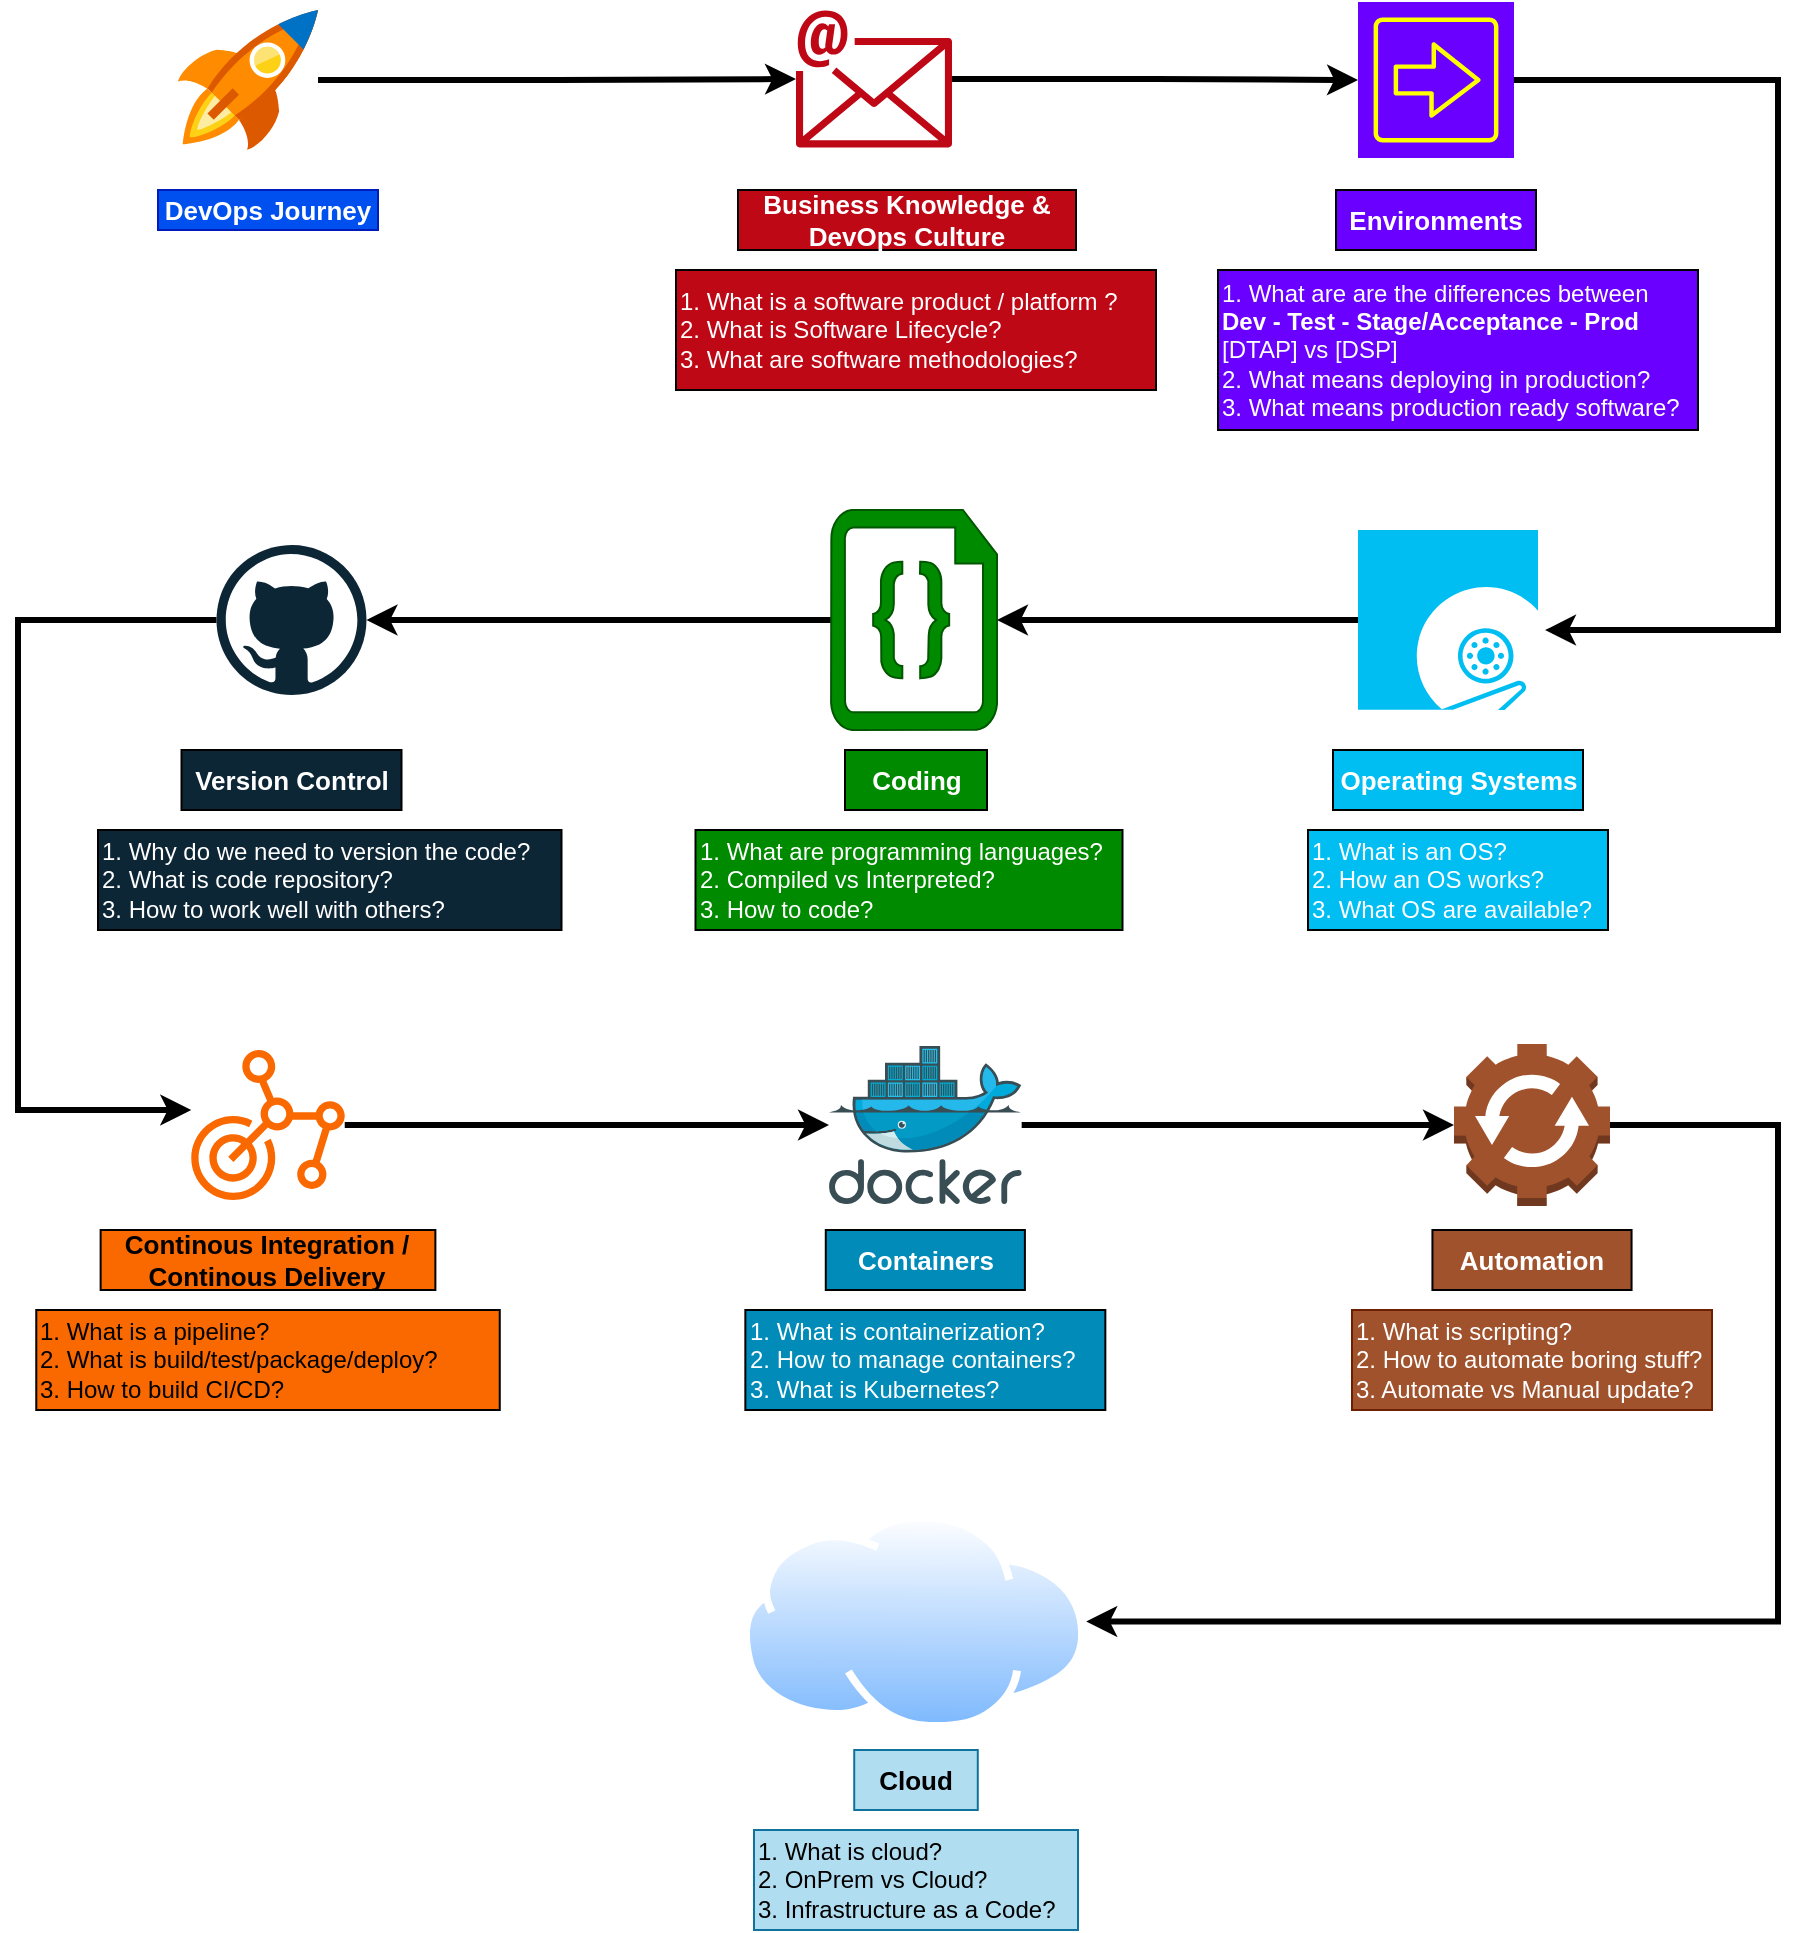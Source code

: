<mxfile version="21.6.5" type="device">
  <diagram name="Page-1" id="7a6c530e-6e37-e111-ec74-82921da8cc10">
    <mxGraphModel dx="1728" dy="997" grid="1" gridSize="10" guides="1" tooltips="1" connect="1" arrows="1" fold="1" page="1" pageScale="1.5" pageWidth="1169" pageHeight="826" background="none" math="0" shadow="0">
      <root>
        <mxCell id="0" style=";html=1;" />
        <mxCell id="1" style=";html=1;" parent="0" />
        <mxCell id="Mm9druKYH4LjsCTrNjfw-6" style="edgeStyle=orthogonalEdgeStyle;rounded=0;orthogonalLoop=1;jettySize=auto;html=1;strokeWidth=3;" edge="1" parent="1" source="Mm9druKYH4LjsCTrNjfw-1" target="Mm9druKYH4LjsCTrNjfw-4">
          <mxGeometry relative="1" as="geometry" />
        </mxCell>
        <mxCell id="Mm9druKYH4LjsCTrNjfw-1" value="" style="image;sketch=0;aspect=fixed;html=1;points=[];align=center;fontSize=12;image=img/lib/mscae/Quick_Start_Center.svg;" vertex="1" parent="1">
          <mxGeometry x="200" y="100" width="70" height="70" as="geometry" />
        </mxCell>
        <mxCell id="Mm9druKYH4LjsCTrNjfw-2" value="&lt;b&gt;&lt;font style=&quot;font-size: 13px;&quot;&gt;Business Knowledge &amp;amp; DevOps Culture&lt;/font&gt;&lt;/b&gt;" style="text;html=1;strokeColor=#000000;fillColor=#BF0816;align=center;verticalAlign=middle;whiteSpace=wrap;rounded=0;fontColor=#ffffff;" vertex="1" parent="1">
          <mxGeometry x="480" y="190" width="169" height="30" as="geometry" />
        </mxCell>
        <mxCell id="Mm9druKYH4LjsCTrNjfw-9" style="edgeStyle=orthogonalEdgeStyle;rounded=0;orthogonalLoop=1;jettySize=auto;html=1;strokeWidth=3;" edge="1" parent="1" source="Mm9druKYH4LjsCTrNjfw-4" target="Mm9druKYH4LjsCTrNjfw-8">
          <mxGeometry relative="1" as="geometry" />
        </mxCell>
        <mxCell id="Mm9druKYH4LjsCTrNjfw-4" value="" style="sketch=0;outlineConnect=0;fontColor=#232F3E;gradientColor=none;fillColor=#BF0816;strokeColor=none;dashed=0;verticalLabelPosition=bottom;verticalAlign=top;align=center;html=1;fontSize=12;fontStyle=0;aspect=fixed;shape=mxgraph.aws4.email;" vertex="1" parent="1">
          <mxGeometry x="509" y="100" width="78" height="69" as="geometry" />
        </mxCell>
        <mxCell id="Mm9druKYH4LjsCTrNjfw-5" value="&lt;b&gt;&lt;font style=&quot;font-size: 13px;&quot;&gt;DevOps Journey&lt;/font&gt;&lt;/b&gt;" style="text;html=1;strokeColor=#001DBC;fillColor=#0050ef;align=center;verticalAlign=middle;whiteSpace=wrap;rounded=0;fontColor=#ffffff;" vertex="1" parent="1">
          <mxGeometry x="190" y="190" width="110" height="20" as="geometry" />
        </mxCell>
        <mxCell id="Mm9druKYH4LjsCTrNjfw-7" value="&lt;span style=&quot;background-color: initial;&quot;&gt;1. What is a software product / platform ?&lt;/span&gt;&lt;br&gt;&lt;span style=&quot;background-color: initial;&quot;&gt;2.&amp;nbsp;&lt;/span&gt;What is Software Lifecycle?&amp;nbsp;&lt;br&gt;&lt;span style=&quot;background-color: initial;&quot;&gt;3. What are software methodologies?&lt;/span&gt;" style="text;html=1;strokeColor=#000000;fillColor=#BF0816;align=left;verticalAlign=middle;whiteSpace=wrap;rounded=0;fontColor=#ffffff;" vertex="1" parent="1">
          <mxGeometry x="449" y="230" width="240" height="60" as="geometry" />
        </mxCell>
        <mxCell id="Mm9druKYH4LjsCTrNjfw-17" style="edgeStyle=orthogonalEdgeStyle;rounded=0;orthogonalLoop=1;jettySize=auto;html=1;entryX=1.039;entryY=0.556;entryDx=0;entryDy=0;entryPerimeter=0;strokeWidth=3;" edge="1" parent="1" source="Mm9druKYH4LjsCTrNjfw-8" target="Mm9druKYH4LjsCTrNjfw-13">
          <mxGeometry relative="1" as="geometry">
            <Array as="points">
              <mxPoint x="1000" y="135" />
              <mxPoint x="1000" y="410" />
            </Array>
          </mxGeometry>
        </mxCell>
        <mxCell id="Mm9druKYH4LjsCTrNjfw-8" value="" style="sketch=0;points=[[0,0,0],[0.25,0,0],[0.5,0,0],[0.75,0,0],[1,0,0],[0,1,0],[0.25,1,0],[0.5,1,0],[0.75,1,0],[1,1,0],[0,0.25,0],[0,0.5,0],[0,0.75,0],[1,0.25,0],[1,0.5,0],[1,0.75,0]];gradientDirection=north;outlineConnect=0;fontColor=#ffffff;fillColor=#6a00ff;strokeColor=#FFFF00;dashed=0;verticalLabelPosition=bottom;verticalAlign=top;align=center;html=1;fontSize=12;fontStyle=0;aspect=fixed;shape=mxgraph.aws4.resourceIcon;resIcon=mxgraph.aws4.all_products;" vertex="1" parent="1">
          <mxGeometry x="790" y="96" width="78" height="78" as="geometry" />
        </mxCell>
        <mxCell id="Mm9druKYH4LjsCTrNjfw-10" value="&lt;span style=&quot;font-size: 13px;&quot;&gt;&lt;b&gt;Environments&lt;/b&gt;&lt;/span&gt;" style="text;html=1;strokeColor=#000000;fillColor=#6a00ff;align=center;verticalAlign=middle;whiteSpace=wrap;rounded=0;fontColor=#ffffff;" vertex="1" parent="1">
          <mxGeometry x="779" y="190" width="100" height="30" as="geometry" />
        </mxCell>
        <mxCell id="Mm9druKYH4LjsCTrNjfw-12" value="&lt;span style=&quot;background-color: initial;&quot;&gt;1. What are are the differences between&lt;br&gt;&lt;b&gt;Dev - Test - Stage/Acceptance - Prod&lt;/b&gt;&lt;br&gt;[DTAP] vs [DSP]&lt;br&gt;&lt;/span&gt;&lt;span style=&quot;background-color: initial;&quot;&gt;2. What means deploying in production?&lt;/span&gt;&lt;br&gt;&lt;span style=&quot;background-color: initial;&quot;&gt;3. What means production ready software?&lt;/span&gt;" style="text;html=1;strokeColor=#000000;fillColor=#6a00ff;align=left;verticalAlign=middle;whiteSpace=wrap;rounded=0;fontColor=#ffffff;" vertex="1" parent="1">
          <mxGeometry x="720" y="230" width="240" height="80" as="geometry" />
        </mxCell>
        <mxCell id="Mm9druKYH4LjsCTrNjfw-19" style="edgeStyle=orthogonalEdgeStyle;rounded=0;orthogonalLoop=1;jettySize=auto;html=1;entryX=1;entryY=0.5;entryDx=0;entryDy=0;entryPerimeter=0;strokeWidth=3;" edge="1" parent="1" source="Mm9druKYH4LjsCTrNjfw-13" target="Mm9druKYH4LjsCTrNjfw-18">
          <mxGeometry relative="1" as="geometry" />
        </mxCell>
        <mxCell id="Mm9druKYH4LjsCTrNjfw-13" value="" style="verticalLabelPosition=bottom;html=1;verticalAlign=top;align=center;strokeColor=none;fillColor=#00BEF2;shape=mxgraph.azure.operating_system_image;" vertex="1" parent="1">
          <mxGeometry x="790" y="360" width="90" height="90" as="geometry" />
        </mxCell>
        <mxCell id="Mm9druKYH4LjsCTrNjfw-14" value="&lt;span style=&quot;font-size: 13px;&quot;&gt;&lt;b&gt;Operating Systems&lt;/b&gt;&lt;/span&gt;" style="text;html=1;strokeColor=#000000;fillColor=#00BEF2;align=center;verticalAlign=middle;whiteSpace=wrap;rounded=0;fontColor=#ffffff;" vertex="1" parent="1">
          <mxGeometry x="777.5" y="470" width="125" height="30" as="geometry" />
        </mxCell>
        <mxCell id="Mm9druKYH4LjsCTrNjfw-16" value="&lt;span style=&quot;background-color: initial;&quot;&gt;1. What is an OS?&lt;br&gt;&lt;/span&gt;&lt;span style=&quot;background-color: initial;&quot;&gt;2. How an OS works?&lt;/span&gt;&lt;br&gt;&lt;span style=&quot;background-color: initial;&quot;&gt;3. What OS are available?&lt;/span&gt;" style="text;html=1;strokeColor=#000000;fillColor=#00BEF2;align=left;verticalAlign=middle;whiteSpace=wrap;rounded=0;fontColor=#ffffff;" vertex="1" parent="1">
          <mxGeometry x="765" y="510" width="150" height="50" as="geometry" />
        </mxCell>
        <mxCell id="Mm9druKYH4LjsCTrNjfw-25" style="edgeStyle=orthogonalEdgeStyle;rounded=0;orthogonalLoop=1;jettySize=auto;html=1;strokeWidth=3;" edge="1" parent="1" source="Mm9druKYH4LjsCTrNjfw-18" target="Mm9druKYH4LjsCTrNjfw-22">
          <mxGeometry relative="1" as="geometry" />
        </mxCell>
        <mxCell id="Mm9druKYH4LjsCTrNjfw-18" value="" style="verticalLabelPosition=bottom;html=1;verticalAlign=top;align=center;strokeColor=#005700;fillColor=#008a00;shape=mxgraph.azure.code_file;pointerEvents=1;fontColor=#ffffff;" vertex="1" parent="1">
          <mxGeometry x="526.5" y="350" width="83" height="110" as="geometry" />
        </mxCell>
        <mxCell id="Mm9druKYH4LjsCTrNjfw-20" value="&lt;span style=&quot;font-size: 13px;&quot;&gt;&lt;b&gt;Coding&lt;/b&gt;&lt;/span&gt;" style="text;html=1;strokeColor=#000000;fillColor=#008A00;align=center;verticalAlign=middle;whiteSpace=wrap;rounded=0;fontColor=#ffffff;" vertex="1" parent="1">
          <mxGeometry x="533.5" y="470" width="71" height="30" as="geometry" />
        </mxCell>
        <mxCell id="Mm9druKYH4LjsCTrNjfw-21" value="&lt;span style=&quot;background-color: initial;&quot;&gt;1. What are programming languages?&lt;br&gt;&lt;/span&gt;&lt;span style=&quot;background-color: initial;&quot;&gt;2. Compiled vs Interpreted?&lt;br&gt;&lt;/span&gt;&lt;span style=&quot;background-color: initial;&quot;&gt;3. How to code?&amp;nbsp;&lt;/span&gt;" style="text;html=1;strokeColor=#000000;fillColor=#008A00;align=left;verticalAlign=middle;whiteSpace=wrap;rounded=0;fontColor=#ffffff;" vertex="1" parent="1">
          <mxGeometry x="458.75" y="510" width="213.5" height="50" as="geometry" />
        </mxCell>
        <mxCell id="Mm9druKYH4LjsCTrNjfw-27" style="edgeStyle=orthogonalEdgeStyle;rounded=0;orthogonalLoop=1;jettySize=auto;html=1;strokeWidth=3;" edge="1" parent="1" source="Mm9druKYH4LjsCTrNjfw-22" target="Mm9druKYH4LjsCTrNjfw-26">
          <mxGeometry relative="1" as="geometry">
            <Array as="points">
              <mxPoint x="120" y="405" />
              <mxPoint x="120" y="650" />
            </Array>
          </mxGeometry>
        </mxCell>
        <mxCell id="Mm9druKYH4LjsCTrNjfw-22" value="" style="dashed=0;outlineConnect=0;html=1;align=center;labelPosition=center;verticalLabelPosition=bottom;verticalAlign=top;shape=mxgraph.weblogos.github" vertex="1" parent="1">
          <mxGeometry x="219.25" y="367.5" width="75" height="75" as="geometry" />
        </mxCell>
        <mxCell id="Mm9druKYH4LjsCTrNjfw-23" value="&lt;span style=&quot;font-size: 13px;&quot;&gt;&lt;b&gt;Version Control&lt;/b&gt;&lt;/span&gt;" style="text;html=1;strokeColor=#000000;fillColor=#0d2636;align=center;verticalAlign=middle;whiteSpace=wrap;rounded=0;fontColor=#ffffff;" vertex="1" parent="1">
          <mxGeometry x="201.75" y="470" width="110" height="30" as="geometry" />
        </mxCell>
        <mxCell id="Mm9druKYH4LjsCTrNjfw-24" value="&lt;span style=&quot;background-color: initial;&quot;&gt;1. Why do we need to version the code?&lt;br&gt;&lt;/span&gt;&lt;span style=&quot;background-color: initial;&quot;&gt;2. What is code repository?&lt;br&gt;&lt;/span&gt;&lt;span style=&quot;background-color: initial;&quot;&gt;3. How to work well with others?&amp;nbsp;&lt;/span&gt;" style="text;html=1;strokeColor=#000000;fillColor=#0d2636;align=left;verticalAlign=middle;whiteSpace=wrap;rounded=0;fontColor=#ffffff;" vertex="1" parent="1">
          <mxGeometry x="160" y="510" width="231.75" height="50" as="geometry" />
        </mxCell>
        <mxCell id="Mm9druKYH4LjsCTrNjfw-32" style="edgeStyle=orthogonalEdgeStyle;rounded=0;orthogonalLoop=1;jettySize=auto;html=1;strokeWidth=3;" edge="1" parent="1" source="Mm9druKYH4LjsCTrNjfw-26" target="Mm9druKYH4LjsCTrNjfw-30">
          <mxGeometry relative="1" as="geometry" />
        </mxCell>
        <mxCell id="Mm9druKYH4LjsCTrNjfw-26" value="" style="sketch=0;outlineConnect=0;fontColor=#000000;fillColor=#fa6800;strokeColor=#C73500;dashed=0;verticalLabelPosition=bottom;verticalAlign=top;align=center;html=1;fontSize=12;fontStyle=0;aspect=fixed;shape=mxgraph.aws4.pinpoint_journey;" vertex="1" parent="1">
          <mxGeometry x="206" y="620" width="78" height="75" as="geometry" />
        </mxCell>
        <mxCell id="Mm9druKYH4LjsCTrNjfw-28" value="&lt;span style=&quot;font-size: 13px;&quot;&gt;&lt;b&gt;Continous Integration / Continous Delivery&lt;/b&gt;&lt;/span&gt;" style="text;html=1;strokeColor=#000000;fillColor=#fa6800;align=center;verticalAlign=middle;whiteSpace=wrap;rounded=0;fontColor=#000000;" vertex="1" parent="1">
          <mxGeometry x="161.31" y="710" width="167.38" height="30" as="geometry" />
        </mxCell>
        <mxCell id="Mm9druKYH4LjsCTrNjfw-29" value="&lt;span style=&quot;background-color: initial;&quot;&gt;1. What is a pipeline?&lt;br&gt;&lt;/span&gt;&lt;span style=&quot;background-color: initial;&quot;&gt;2. What is build/test/package/deploy?&lt;br&gt;&lt;/span&gt;&lt;span style=&quot;background-color: initial;&quot;&gt;3. How to build CI/CD?&amp;nbsp;&lt;/span&gt;" style="text;html=1;strokeColor=#000000;fillColor=#fa6800;align=left;verticalAlign=middle;whiteSpace=wrap;rounded=0;fontColor=#000000;" vertex="1" parent="1">
          <mxGeometry x="129.13" y="750" width="231.75" height="50" as="geometry" />
        </mxCell>
        <mxCell id="Mm9druKYH4LjsCTrNjfw-37" style="edgeStyle=orthogonalEdgeStyle;rounded=0;orthogonalLoop=1;jettySize=auto;html=1;strokeWidth=3;fillColor=#a0522d;strokeColor=#000000;" edge="1" parent="1" source="Mm9druKYH4LjsCTrNjfw-30" target="Mm9druKYH4LjsCTrNjfw-35">
          <mxGeometry relative="1" as="geometry" />
        </mxCell>
        <mxCell id="Mm9druKYH4LjsCTrNjfw-30" value="" style="image;sketch=0;aspect=fixed;html=1;points=[];align=center;fontSize=12;image=img/lib/mscae/Docker.svg;" vertex="1" parent="1">
          <mxGeometry x="525.5" y="618" width="96.34" height="79" as="geometry" />
        </mxCell>
        <mxCell id="Mm9druKYH4LjsCTrNjfw-33" value="&lt;span style=&quot;font-size: 13px;&quot;&gt;&lt;b&gt;Containers&lt;/b&gt;&lt;/span&gt;" style="text;html=1;strokeColor=#000000;fillColor=#008bb8;align=center;verticalAlign=middle;whiteSpace=wrap;rounded=0;fontColor=#FFFFFF;" vertex="1" parent="1">
          <mxGeometry x="523.89" y="710" width="99.56" height="30" as="geometry" />
        </mxCell>
        <mxCell id="Mm9druKYH4LjsCTrNjfw-34" value="&lt;span style=&quot;background-color: initial;&quot;&gt;1. What is containerization?&lt;br&gt;&lt;/span&gt;&lt;span style=&quot;background-color: initial;&quot;&gt;2. How to manage containers?&lt;br&gt;&lt;/span&gt;&lt;span style=&quot;background-color: initial;&quot;&gt;3. What is Kubernetes?&amp;nbsp;&lt;/span&gt;" style="text;html=1;strokeColor=#000000;fillColor=#008bb8;align=left;verticalAlign=middle;whiteSpace=wrap;rounded=0;fontColor=#FFFFFF;" vertex="1" parent="1">
          <mxGeometry x="483.67" y="750" width="180" height="50" as="geometry" />
        </mxCell>
        <mxCell id="Mm9druKYH4LjsCTrNjfw-41" style="edgeStyle=orthogonalEdgeStyle;rounded=0;orthogonalLoop=1;jettySize=auto;html=1;entryX=1;entryY=0.5;entryDx=0;entryDy=0;strokeWidth=3;" edge="1" parent="1" source="Mm9druKYH4LjsCTrNjfw-35" target="Mm9druKYH4LjsCTrNjfw-40">
          <mxGeometry relative="1" as="geometry">
            <Array as="points">
              <mxPoint x="1000" y="657" />
              <mxPoint x="1000" y="906" />
            </Array>
          </mxGeometry>
        </mxCell>
        <mxCell id="Mm9druKYH4LjsCTrNjfw-35" value="" style="outlineConnect=0;dashed=0;verticalLabelPosition=bottom;verticalAlign=top;align=center;html=1;shape=mxgraph.aws3.automation;fillColor=#a0522d;fontColor=#ffffff;strokeColor=#6D1F00;" vertex="1" parent="1">
          <mxGeometry x="838" y="617" width="78" height="81" as="geometry" />
        </mxCell>
        <mxCell id="Mm9druKYH4LjsCTrNjfw-38" value="&lt;span style=&quot;font-size: 13px;&quot;&gt;&lt;b&gt;Automation&lt;/b&gt;&lt;/span&gt;" style="text;html=1;strokeColor=#000000;fillColor=#a0522d;align=center;verticalAlign=middle;whiteSpace=wrap;rounded=0;fontColor=#FFFFFF;" vertex="1" parent="1">
          <mxGeometry x="827.22" y="710" width="99.56" height="30" as="geometry" />
        </mxCell>
        <mxCell id="Mm9druKYH4LjsCTrNjfw-39" value="&lt;span style=&quot;background-color: initial;&quot;&gt;1. What is scripting?&lt;br&gt;&lt;/span&gt;&lt;span style=&quot;background-color: initial;&quot;&gt;2. How to automate boring stuff?&lt;br&gt;&lt;/span&gt;&lt;span style=&quot;background-color: initial;&quot;&gt;3. Automate vs Manual update?&amp;nbsp;&lt;/span&gt;" style="text;html=1;strokeColor=#6D1F00;fillColor=#a0522d;align=left;verticalAlign=middle;whiteSpace=wrap;rounded=0;fontColor=#ffffff;" vertex="1" parent="1">
          <mxGeometry x="787" y="750" width="180" height="50" as="geometry" />
        </mxCell>
        <mxCell id="Mm9druKYH4LjsCTrNjfw-40" value="" style="image;aspect=fixed;perimeter=ellipsePerimeter;html=1;align=center;shadow=0;dashed=0;spacingTop=3;image=img/lib/active_directory/internet_cloud.svg;" vertex="1" parent="1">
          <mxGeometry x="481.89" y="851.5" width="172.22" height="108.5" as="geometry" />
        </mxCell>
        <mxCell id="Mm9druKYH4LjsCTrNjfw-42" value="&lt;span style=&quot;font-size: 13px;&quot;&gt;&lt;b&gt;Cloud&lt;/b&gt;&lt;/span&gt;" style="text;html=1;strokeColor=#10739e;fillColor=#b1ddf0;align=center;verticalAlign=middle;whiteSpace=wrap;rounded=0;" vertex="1" parent="1">
          <mxGeometry x="538.11" y="970" width="61.78" height="30" as="geometry" />
        </mxCell>
        <mxCell id="Mm9druKYH4LjsCTrNjfw-43" value="&lt;span style=&quot;background-color: initial;&quot;&gt;1. What is cloud?&lt;br&gt;&lt;/span&gt;&lt;span style=&quot;background-color: initial;&quot;&gt;2. OnPrem vs Cloud?&lt;br&gt;&lt;/span&gt;&lt;span style=&quot;background-color: initial;&quot;&gt;3. Infrastructure as a Code?&amp;nbsp;&lt;/span&gt;" style="text;html=1;strokeColor=#10739e;fillColor=#b1ddf0;align=left;verticalAlign=middle;whiteSpace=wrap;rounded=0;" vertex="1" parent="1">
          <mxGeometry x="488" y="1010" width="162" height="50" as="geometry" />
        </mxCell>
      </root>
    </mxGraphModel>
  </diagram>
</mxfile>
